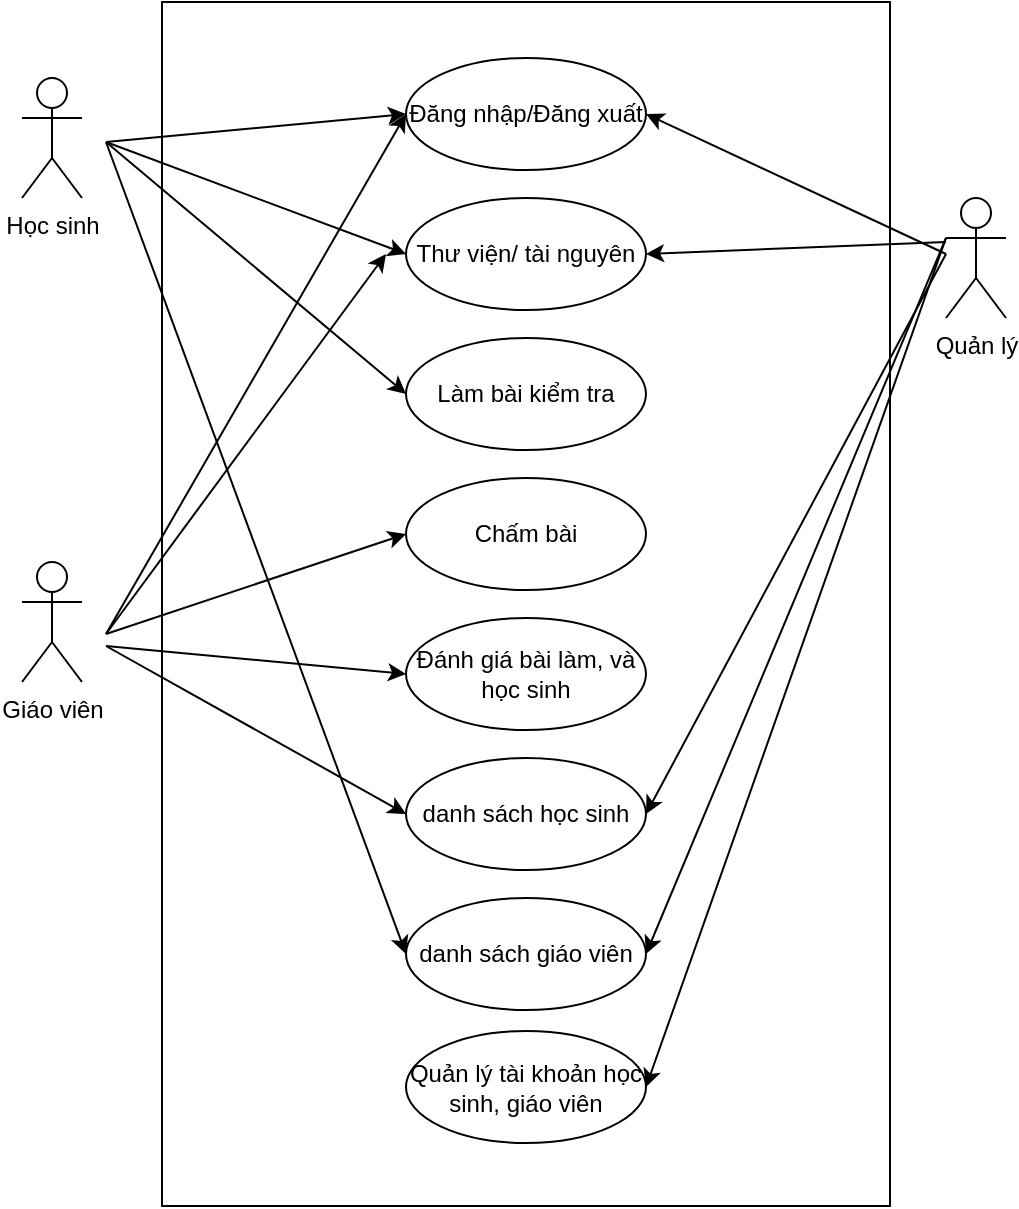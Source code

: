 <mxfile version="21.1.5" type="device">
  <diagram name="Page-1" id="INPabPxKyKEAw2JdgpkI">
    <mxGraphModel dx="1615" dy="815" grid="1" gridSize="14" guides="1" tooltips="1" connect="1" arrows="1" fold="1" page="1" pageScale="1" pageWidth="827" pageHeight="1169" math="0" shadow="0">
      <root>
        <mxCell id="0" />
        <mxCell id="1" parent="0" />
        <mxCell id="9FH4KYY4oJTtdr9AxO0T-1" value="Học sinh" style="shape=umlActor;verticalLabelPosition=bottom;verticalAlign=top;html=1;" vertex="1" parent="1">
          <mxGeometry x="154" y="80" width="30" height="60" as="geometry" />
        </mxCell>
        <mxCell id="9FH4KYY4oJTtdr9AxO0T-9" value="Giáo viên" style="shape=umlActor;verticalLabelPosition=bottom;verticalAlign=top;html=1;" vertex="1" parent="1">
          <mxGeometry x="154" y="322" width="30" height="60" as="geometry" />
        </mxCell>
        <mxCell id="9FH4KYY4oJTtdr9AxO0T-10" value="Quản lý" style="shape=umlActor;verticalLabelPosition=bottom;verticalAlign=top;html=1;" vertex="1" parent="1">
          <mxGeometry x="616" y="140" width="30" height="60" as="geometry" />
        </mxCell>
        <mxCell id="9FH4KYY4oJTtdr9AxO0T-11" value="" style="verticalLabelPosition=bottom;verticalAlign=top;html=1;shape=mxgraph.basic.rect;fillColor2=none;strokeWidth=1;size=20;indent=5;" vertex="1" parent="1">
          <mxGeometry x="224" y="42" width="364" height="602" as="geometry" />
        </mxCell>
        <mxCell id="9FH4KYY4oJTtdr9AxO0T-27" value="Đăng nhập/Đăng xuất" style="ellipse;whiteSpace=wrap;html=1;" vertex="1" parent="1">
          <mxGeometry x="346" y="70" width="120" height="56" as="geometry" />
        </mxCell>
        <mxCell id="9FH4KYY4oJTtdr9AxO0T-28" value="Thư viện/ tài nguyên" style="ellipse;whiteSpace=wrap;html=1;" vertex="1" parent="1">
          <mxGeometry x="346" y="140" width="120" height="56" as="geometry" />
        </mxCell>
        <mxCell id="9FH4KYY4oJTtdr9AxO0T-29" value="Làm bài kiểm tra" style="ellipse;whiteSpace=wrap;html=1;" vertex="1" parent="1">
          <mxGeometry x="346" y="210" width="120" height="56" as="geometry" />
        </mxCell>
        <mxCell id="9FH4KYY4oJTtdr9AxO0T-30" value="Chấm bài" style="ellipse;whiteSpace=wrap;html=1;" vertex="1" parent="1">
          <mxGeometry x="346" y="280" width="120" height="56" as="geometry" />
        </mxCell>
        <mxCell id="9FH4KYY4oJTtdr9AxO0T-31" value="Đánh giá bài làm, và học sinh" style="ellipse;whiteSpace=wrap;html=1;" vertex="1" parent="1">
          <mxGeometry x="346" y="350" width="120" height="56" as="geometry" />
        </mxCell>
        <mxCell id="9FH4KYY4oJTtdr9AxO0T-32" value="danh sách học sinh" style="ellipse;whiteSpace=wrap;html=1;" vertex="1" parent="1">
          <mxGeometry x="346" y="420" width="120" height="56" as="geometry" />
        </mxCell>
        <mxCell id="9FH4KYY4oJTtdr9AxO0T-33" value="danh sách giáo viên" style="ellipse;whiteSpace=wrap;html=1;" vertex="1" parent="1">
          <mxGeometry x="346" y="490" width="120" height="56" as="geometry" />
        </mxCell>
        <mxCell id="9FH4KYY4oJTtdr9AxO0T-34" value="" style="endArrow=classic;html=1;rounded=0;entryX=0;entryY=0.5;entryDx=0;entryDy=0;" edge="1" parent="1" target="9FH4KYY4oJTtdr9AxO0T-27">
          <mxGeometry width="50" height="50" relative="1" as="geometry">
            <mxPoint x="196" y="112" as="sourcePoint" />
            <mxPoint x="302" y="126" as="targetPoint" />
          </mxGeometry>
        </mxCell>
        <mxCell id="9FH4KYY4oJTtdr9AxO0T-35" value="" style="endArrow=classic;html=1;rounded=0;entryX=0;entryY=0.5;entryDx=0;entryDy=0;" edge="1" parent="1" target="9FH4KYY4oJTtdr9AxO0T-28">
          <mxGeometry width="50" height="50" relative="1" as="geometry">
            <mxPoint x="196" y="112" as="sourcePoint" />
            <mxPoint x="260" y="140" as="targetPoint" />
          </mxGeometry>
        </mxCell>
        <mxCell id="9FH4KYY4oJTtdr9AxO0T-36" value="" style="endArrow=classic;html=1;rounded=0;entryX=0;entryY=0.5;entryDx=0;entryDy=0;" edge="1" parent="1" target="9FH4KYY4oJTtdr9AxO0T-29">
          <mxGeometry width="50" height="50" relative="1" as="geometry">
            <mxPoint x="196" y="112" as="sourcePoint" />
            <mxPoint x="246" y="196" as="targetPoint" />
          </mxGeometry>
        </mxCell>
        <mxCell id="9FH4KYY4oJTtdr9AxO0T-38" value="" style="endArrow=classic;html=1;rounded=0;entryX=0;entryY=0.5;entryDx=0;entryDy=0;" edge="1" parent="1" target="9FH4KYY4oJTtdr9AxO0T-33">
          <mxGeometry width="50" height="50" relative="1" as="geometry">
            <mxPoint x="196" y="112" as="sourcePoint" />
            <mxPoint x="246" y="196" as="targetPoint" />
          </mxGeometry>
        </mxCell>
        <mxCell id="9FH4KYY4oJTtdr9AxO0T-40" value="" style="endArrow=classic;html=1;rounded=0;" edge="1" parent="1">
          <mxGeometry width="50" height="50" relative="1" as="geometry">
            <mxPoint x="196" y="358" as="sourcePoint" />
            <mxPoint x="336" y="168" as="targetPoint" />
          </mxGeometry>
        </mxCell>
        <mxCell id="9FH4KYY4oJTtdr9AxO0T-41" value="" style="endArrow=classic;html=1;rounded=0;entryX=0;entryY=0.5;entryDx=0;entryDy=0;" edge="1" parent="1" target="9FH4KYY4oJTtdr9AxO0T-27">
          <mxGeometry width="50" height="50" relative="1" as="geometry">
            <mxPoint x="196" y="358" as="sourcePoint" />
            <mxPoint x="246" y="308" as="targetPoint" />
          </mxGeometry>
        </mxCell>
        <mxCell id="9FH4KYY4oJTtdr9AxO0T-42" value="" style="endArrow=classic;html=1;rounded=0;entryX=0;entryY=0.5;entryDx=0;entryDy=0;" edge="1" parent="1" target="9FH4KYY4oJTtdr9AxO0T-30">
          <mxGeometry width="50" height="50" relative="1" as="geometry">
            <mxPoint x="196" y="358" as="sourcePoint" />
            <mxPoint x="246" y="308" as="targetPoint" />
          </mxGeometry>
        </mxCell>
        <mxCell id="9FH4KYY4oJTtdr9AxO0T-43" value="" style="endArrow=classic;html=1;rounded=0;entryX=0;entryY=0.5;entryDx=0;entryDy=0;" edge="1" parent="1" target="9FH4KYY4oJTtdr9AxO0T-31">
          <mxGeometry width="50" height="50" relative="1" as="geometry">
            <mxPoint x="196" y="364" as="sourcePoint" />
            <mxPoint x="246" y="392" as="targetPoint" />
          </mxGeometry>
        </mxCell>
        <mxCell id="9FH4KYY4oJTtdr9AxO0T-44" value="" style="endArrow=classic;html=1;rounded=0;entryX=0;entryY=0.5;entryDx=0;entryDy=0;" edge="1" parent="1" target="9FH4KYY4oJTtdr9AxO0T-32">
          <mxGeometry width="50" height="50" relative="1" as="geometry">
            <mxPoint x="196" y="364" as="sourcePoint" />
            <mxPoint x="246" y="434" as="targetPoint" />
          </mxGeometry>
        </mxCell>
        <mxCell id="9FH4KYY4oJTtdr9AxO0T-46" value="" style="endArrow=classic;html=1;rounded=0;exitX=0;exitY=0.333;exitDx=0;exitDy=0;exitPerimeter=0;entryX=1;entryY=0.5;entryDx=0;entryDy=0;" edge="1" parent="1" source="9FH4KYY4oJTtdr9AxO0T-10" target="9FH4KYY4oJTtdr9AxO0T-48">
          <mxGeometry width="50" height="50" relative="1" as="geometry">
            <mxPoint x="518" y="204" as="sourcePoint" />
            <mxPoint x="560" y="154" as="targetPoint" />
          </mxGeometry>
        </mxCell>
        <mxCell id="9FH4KYY4oJTtdr9AxO0T-48" value="Quản lý tài khoản học sinh, giáo viên" style="ellipse;whiteSpace=wrap;html=1;" vertex="1" parent="1">
          <mxGeometry x="346" y="556.5" width="120" height="56" as="geometry" />
        </mxCell>
        <mxCell id="9FH4KYY4oJTtdr9AxO0T-49" value="" style="endArrow=classic;html=1;rounded=0;entryX=1;entryY=0.5;entryDx=0;entryDy=0;exitX=0;exitY=0.333;exitDx=0;exitDy=0;exitPerimeter=0;" edge="1" parent="1" source="9FH4KYY4oJTtdr9AxO0T-10" target="9FH4KYY4oJTtdr9AxO0T-33">
          <mxGeometry width="50" height="50" relative="1" as="geometry">
            <mxPoint x="518" y="232" as="sourcePoint" />
            <mxPoint x="568" y="182" as="targetPoint" />
          </mxGeometry>
        </mxCell>
        <mxCell id="9FH4KYY4oJTtdr9AxO0T-50" value="" style="endArrow=classic;html=1;rounded=0;entryX=1;entryY=0.5;entryDx=0;entryDy=0;" edge="1" parent="1" target="9FH4KYY4oJTtdr9AxO0T-32">
          <mxGeometry width="50" height="50" relative="1" as="geometry">
            <mxPoint x="616" y="168" as="sourcePoint" />
            <mxPoint x="554" y="154" as="targetPoint" />
          </mxGeometry>
        </mxCell>
        <mxCell id="9FH4KYY4oJTtdr9AxO0T-51" value="" style="endArrow=classic;html=1;rounded=0;entryX=1;entryY=0.5;entryDx=0;entryDy=0;" edge="1" parent="1" target="9FH4KYY4oJTtdr9AxO0T-28">
          <mxGeometry width="50" height="50" relative="1" as="geometry">
            <mxPoint x="616" y="162" as="sourcePoint" />
            <mxPoint x="568" y="112" as="targetPoint" />
          </mxGeometry>
        </mxCell>
        <mxCell id="9FH4KYY4oJTtdr9AxO0T-52" value="" style="endArrow=classic;html=1;rounded=0;entryX=1;entryY=0.5;entryDx=0;entryDy=0;" edge="1" parent="1" target="9FH4KYY4oJTtdr9AxO0T-27">
          <mxGeometry width="50" height="50" relative="1" as="geometry">
            <mxPoint x="616" y="168" as="sourcePoint" />
            <mxPoint x="554" y="84" as="targetPoint" />
          </mxGeometry>
        </mxCell>
      </root>
    </mxGraphModel>
  </diagram>
</mxfile>

